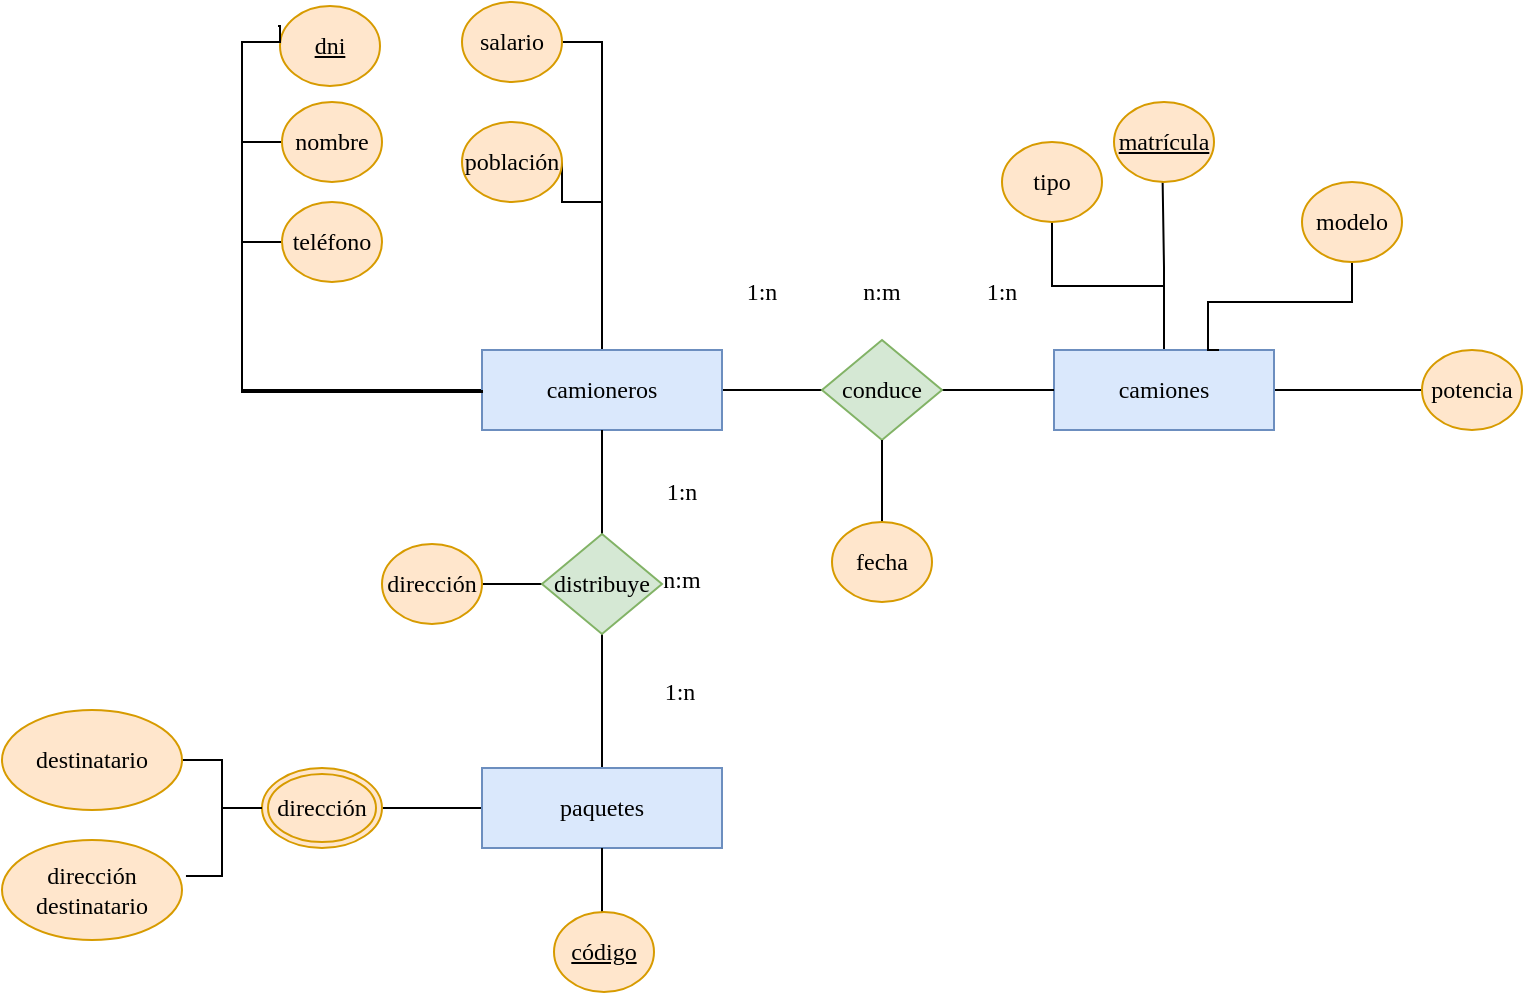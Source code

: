 <mxfile version="22.0.0" type="github">
  <diagram name="Página-1" id="Opim6XYIX0oBZerKUAHw">
    <mxGraphModel dx="1434" dy="795" grid="1" gridSize="10" guides="1" tooltips="1" connect="1" arrows="1" fold="1" page="1" pageScale="1" pageWidth="827" pageHeight="1169" math="0" shadow="0">
      <root>
        <mxCell id="0" />
        <mxCell id="1" parent="0" />
        <mxCell id="idapqEIqcYfDkeXLEMip-49" style="edgeStyle=orthogonalEdgeStyle;rounded=0;orthogonalLoop=1;jettySize=auto;html=1;exitX=0.5;exitY=0;exitDx=0;exitDy=0;endArrow=none;endFill=0;" edge="1" parent="1" source="idapqEIqcYfDkeXLEMip-1" target="idapqEIqcYfDkeXLEMip-21">
          <mxGeometry relative="1" as="geometry" />
        </mxCell>
        <mxCell id="idapqEIqcYfDkeXLEMip-51" style="edgeStyle=orthogonalEdgeStyle;rounded=0;orthogonalLoop=1;jettySize=auto;html=1;entryX=0;entryY=1;entryDx=0;entryDy=0;endArrow=none;endFill=0;" edge="1" parent="1" source="idapqEIqcYfDkeXLEMip-1">
          <mxGeometry relative="1" as="geometry">
            <mxPoint x="670.322" y="220.142" as="targetPoint" />
          </mxGeometry>
        </mxCell>
        <mxCell id="idapqEIqcYfDkeXLEMip-53" style="edgeStyle=orthogonalEdgeStyle;rounded=0;orthogonalLoop=1;jettySize=auto;html=1;entryX=0;entryY=0.5;entryDx=0;entryDy=0;endArrow=none;endFill=0;" edge="1" parent="1" source="idapqEIqcYfDkeXLEMip-1" target="idapqEIqcYfDkeXLEMip-18">
          <mxGeometry relative="1" as="geometry" />
        </mxCell>
        <mxCell id="idapqEIqcYfDkeXLEMip-1" value="&lt;font face=&quot;Times New Roman&quot;&gt;camiones&lt;/font&gt;" style="whiteSpace=wrap;html=1;align=center;fillColor=#dae8fc;strokeColor=#6c8ebf;" vertex="1" parent="1">
          <mxGeometry x="616" y="304" width="110" height="40" as="geometry" />
        </mxCell>
        <mxCell id="idapqEIqcYfDkeXLEMip-34" style="edgeStyle=orthogonalEdgeStyle;rounded=0;orthogonalLoop=1;jettySize=auto;html=1;endArrow=none;endFill=0;" edge="1" parent="1" source="idapqEIqcYfDkeXLEMip-2" target="idapqEIqcYfDkeXLEMip-4">
          <mxGeometry relative="1" as="geometry" />
        </mxCell>
        <mxCell id="idapqEIqcYfDkeXLEMip-62" style="edgeStyle=orthogonalEdgeStyle;rounded=0;orthogonalLoop=1;jettySize=auto;html=1;exitX=0;exitY=0.5;exitDx=0;exitDy=0;entryX=1;entryY=0.5;entryDx=0;entryDy=0;endArrow=none;endFill=0;" edge="1" parent="1" source="idapqEIqcYfDkeXLEMip-2" target="idapqEIqcYfDkeXLEMip-6">
          <mxGeometry relative="1" as="geometry" />
        </mxCell>
        <mxCell id="idapqEIqcYfDkeXLEMip-2" value="&lt;font face=&quot;Times New Roman&quot;&gt;paquetes&lt;/font&gt;" style="whiteSpace=wrap;html=1;align=center;fillColor=#dae8fc;strokeColor=#6c8ebf;" vertex="1" parent="1">
          <mxGeometry x="330" y="513" width="120" height="40" as="geometry" />
        </mxCell>
        <mxCell id="idapqEIqcYfDkeXLEMip-39" style="edgeStyle=orthogonalEdgeStyle;rounded=0;orthogonalLoop=1;jettySize=auto;html=1;exitX=0.5;exitY=0;exitDx=0;exitDy=0;entryX=1;entryY=0.5;entryDx=0;entryDy=0;endArrow=none;endFill=0;" edge="1" parent="1" source="idapqEIqcYfDkeXLEMip-3" target="idapqEIqcYfDkeXLEMip-11">
          <mxGeometry relative="1" as="geometry" />
        </mxCell>
        <mxCell id="idapqEIqcYfDkeXLEMip-40" style="edgeStyle=orthogonalEdgeStyle;rounded=0;orthogonalLoop=1;jettySize=auto;html=1;exitX=0.5;exitY=0;exitDx=0;exitDy=0;entryX=1;entryY=0.5;entryDx=0;entryDy=0;endArrow=none;endFill=0;" edge="1" parent="1" source="idapqEIqcYfDkeXLEMip-3" target="idapqEIqcYfDkeXLEMip-12">
          <mxGeometry relative="1" as="geometry">
            <Array as="points">
              <mxPoint x="390" y="230" />
              <mxPoint x="370" y="230" />
            </Array>
          </mxGeometry>
        </mxCell>
        <mxCell id="idapqEIqcYfDkeXLEMip-41" style="edgeStyle=orthogonalEdgeStyle;rounded=0;orthogonalLoop=1;jettySize=auto;html=1;entryX=0.5;entryY=1;entryDx=0;entryDy=0;exitX=0;exitY=0.5;exitDx=0;exitDy=0;" edge="1" parent="1" source="idapqEIqcYfDkeXLEMip-3" target="idapqEIqcYfDkeXLEMip-9">
          <mxGeometry relative="1" as="geometry">
            <mxPoint x="260" y="330" as="sourcePoint" />
            <Array as="points">
              <mxPoint x="210" y="325" />
              <mxPoint x="210" y="250" />
              <mxPoint x="255" y="250" />
            </Array>
          </mxGeometry>
        </mxCell>
        <mxCell id="idapqEIqcYfDkeXLEMip-43" style="edgeStyle=orthogonalEdgeStyle;rounded=0;orthogonalLoop=1;jettySize=auto;html=1;exitX=0;exitY=0.5;exitDx=0;exitDy=0;entryX=0;entryY=0.5;entryDx=0;entryDy=0;endArrow=none;endFill=0;" edge="1" parent="1" source="idapqEIqcYfDkeXLEMip-3" target="idapqEIqcYfDkeXLEMip-8">
          <mxGeometry relative="1" as="geometry" />
        </mxCell>
        <mxCell id="idapqEIqcYfDkeXLEMip-54" style="edgeStyle=orthogonalEdgeStyle;rounded=0;orthogonalLoop=1;jettySize=auto;html=1;endArrow=none;endFill=0;" edge="1" parent="1" source="idapqEIqcYfDkeXLEMip-3" target="idapqEIqcYfDkeXLEMip-5">
          <mxGeometry relative="1" as="geometry" />
        </mxCell>
        <mxCell id="idapqEIqcYfDkeXLEMip-3" value="&lt;font face=&quot;Times New Roman&quot;&gt;camioneros&lt;/font&gt;" style="whiteSpace=wrap;html=1;align=center;fillColor=#dae8fc;strokeColor=#6c8ebf;" vertex="1" parent="1">
          <mxGeometry x="330" y="304" width="120" height="40" as="geometry" />
        </mxCell>
        <mxCell id="idapqEIqcYfDkeXLEMip-35" style="edgeStyle=orthogonalEdgeStyle;rounded=0;orthogonalLoop=1;jettySize=auto;html=1;exitX=0;exitY=0.5;exitDx=0;exitDy=0;endArrow=none;endFill=0;" edge="1" parent="1" source="idapqEIqcYfDkeXLEMip-4" target="idapqEIqcYfDkeXLEMip-16">
          <mxGeometry relative="1" as="geometry" />
        </mxCell>
        <mxCell id="idapqEIqcYfDkeXLEMip-36" style="edgeStyle=orthogonalEdgeStyle;rounded=0;orthogonalLoop=1;jettySize=auto;html=1;endArrow=none;endFill=0;" edge="1" parent="1" source="idapqEIqcYfDkeXLEMip-4" target="idapqEIqcYfDkeXLEMip-3">
          <mxGeometry relative="1" as="geometry" />
        </mxCell>
        <mxCell id="idapqEIqcYfDkeXLEMip-4" value="&lt;font face=&quot;Times New Roman&quot;&gt;distribuye&lt;/font&gt;" style="shape=rhombus;perimeter=rhombusPerimeter;whiteSpace=wrap;html=1;align=center;fillColor=#d5e8d4;strokeColor=#82b366;" vertex="1" parent="1">
          <mxGeometry x="360" y="396" width="60" height="50" as="geometry" />
        </mxCell>
        <mxCell id="idapqEIqcYfDkeXLEMip-56" style="edgeStyle=orthogonalEdgeStyle;rounded=0;orthogonalLoop=1;jettySize=auto;html=1;exitX=1;exitY=0.5;exitDx=0;exitDy=0;entryX=0;entryY=0.5;entryDx=0;entryDy=0;endArrow=none;endFill=0;" edge="1" parent="1" source="idapqEIqcYfDkeXLEMip-5" target="idapqEIqcYfDkeXLEMip-1">
          <mxGeometry relative="1" as="geometry" />
        </mxCell>
        <mxCell id="idapqEIqcYfDkeXLEMip-5" value="&lt;font face=&quot;Times New Roman&quot;&gt;conduce&lt;/font&gt;" style="shape=rhombus;perimeter=rhombusPerimeter;whiteSpace=wrap;html=1;align=center;fillColor=#d5e8d4;strokeColor=#82b366;" vertex="1" parent="1">
          <mxGeometry x="500" y="299" width="60" height="50" as="geometry" />
        </mxCell>
        <mxCell id="idapqEIqcYfDkeXLEMip-31" style="edgeStyle=orthogonalEdgeStyle;rounded=0;orthogonalLoop=1;jettySize=auto;html=1;endArrow=none;endFill=0;" edge="1" parent="1" source="idapqEIqcYfDkeXLEMip-6" target="idapqEIqcYfDkeXLEMip-14">
          <mxGeometry relative="1" as="geometry" />
        </mxCell>
        <mxCell id="idapqEIqcYfDkeXLEMip-6" value="&lt;font face=&quot;Times New Roman&quot;&gt;dirección&lt;/font&gt;" style="ellipse;shape=doubleEllipse;margin=3;whiteSpace=wrap;html=1;align=center;fillColor=#ffe6cc;strokeColor=#d79b00;" vertex="1" parent="1">
          <mxGeometry x="220" y="513" width="60" height="40" as="geometry" />
        </mxCell>
        <mxCell id="idapqEIqcYfDkeXLEMip-7" value="&lt;u&gt;&lt;font face=&quot;Times New Roman&quot;&gt;dni&lt;/font&gt;&lt;/u&gt;" style="ellipse;whiteSpace=wrap;html=1;align=center;fillColor=#ffe6cc;strokeColor=#d79b00;" vertex="1" parent="1">
          <mxGeometry x="229" y="132" width="50" height="40" as="geometry" />
        </mxCell>
        <mxCell id="idapqEIqcYfDkeXLEMip-8" value="&lt;font face=&quot;Times New Roman&quot;&gt;nombre&lt;/font&gt;" style="ellipse;whiteSpace=wrap;html=1;align=center;fillColor=#ffe6cc;strokeColor=#d79b00;" vertex="1" parent="1">
          <mxGeometry x="230" y="180" width="50" height="40" as="geometry" />
        </mxCell>
        <mxCell id="idapqEIqcYfDkeXLEMip-9" value="&lt;font face=&quot;Times New Roman&quot;&gt;teléfono&lt;/font&gt;" style="ellipse;whiteSpace=wrap;html=1;align=center;fillColor=#ffe6cc;strokeColor=#d79b00;" vertex="1" parent="1">
          <mxGeometry x="230" y="230" width="50" height="40" as="geometry" />
        </mxCell>
        <mxCell id="idapqEIqcYfDkeXLEMip-11" value="&lt;font face=&quot;Times New Roman&quot;&gt;salario&lt;/font&gt;" style="ellipse;whiteSpace=wrap;html=1;align=center;fillColor=#ffe6cc;strokeColor=#d79b00;" vertex="1" parent="1">
          <mxGeometry x="320" y="130" width="50" height="40" as="geometry" />
        </mxCell>
        <mxCell id="idapqEIqcYfDkeXLEMip-12" value="&lt;font face=&quot;Times New Roman&quot;&gt;población&lt;/font&gt;" style="ellipse;whiteSpace=wrap;html=1;align=center;fillColor=#ffe6cc;strokeColor=#d79b00;" vertex="1" parent="1">
          <mxGeometry x="320" y="190" width="50" height="40" as="geometry" />
        </mxCell>
        <mxCell id="idapqEIqcYfDkeXLEMip-14" value="&lt;font face=&quot;Times New Roman&quot;&gt;destinatario&lt;/font&gt;" style="ellipse;whiteSpace=wrap;html=1;align=center;fillColor=#ffe6cc;strokeColor=#d79b00;" vertex="1" parent="1">
          <mxGeometry x="90" y="484" width="90" height="50" as="geometry" />
        </mxCell>
        <mxCell id="idapqEIqcYfDkeXLEMip-16" value="&lt;font face=&quot;Times New Roman&quot;&gt;dirección&lt;/font&gt;" style="ellipse;whiteSpace=wrap;html=1;align=center;fillColor=#ffe6cc;strokeColor=#d79b00;" vertex="1" parent="1">
          <mxGeometry x="280" y="401" width="50" height="40" as="geometry" />
        </mxCell>
        <mxCell id="idapqEIqcYfDkeXLEMip-17" value="&lt;font face=&quot;Times New Roman&quot;&gt;dirección destinatario&lt;br&gt;&lt;/font&gt;" style="ellipse;whiteSpace=wrap;html=1;align=center;fillColor=#ffe6cc;strokeColor=#d79b00;" vertex="1" parent="1">
          <mxGeometry x="90" y="549" width="90" height="50" as="geometry" />
        </mxCell>
        <mxCell id="idapqEIqcYfDkeXLEMip-18" value="&lt;font face=&quot;Times New Roman&quot;&gt;potencia&lt;/font&gt;" style="ellipse;whiteSpace=wrap;html=1;align=center;fillColor=#ffe6cc;strokeColor=#d79b00;" vertex="1" parent="1">
          <mxGeometry x="800" y="304" width="50" height="40" as="geometry" />
        </mxCell>
        <mxCell id="idapqEIqcYfDkeXLEMip-48" style="edgeStyle=orthogonalEdgeStyle;rounded=0;orthogonalLoop=1;jettySize=auto;html=1;entryX=0.75;entryY=0;entryDx=0;entryDy=0;endArrow=none;endFill=0;" edge="1" parent="1" source="idapqEIqcYfDkeXLEMip-19" target="idapqEIqcYfDkeXLEMip-1">
          <mxGeometry relative="1" as="geometry">
            <Array as="points">
              <mxPoint x="765" y="280" />
              <mxPoint x="693" y="280" />
            </Array>
          </mxGeometry>
        </mxCell>
        <mxCell id="idapqEIqcYfDkeXLEMip-19" value="&lt;font face=&quot;Times New Roman&quot;&gt;modelo&lt;/font&gt;" style="ellipse;whiteSpace=wrap;html=1;align=center;fillColor=#ffe6cc;strokeColor=#d79b00;" vertex="1" parent="1">
          <mxGeometry x="740" y="220" width="50" height="40" as="geometry" />
        </mxCell>
        <mxCell id="idapqEIqcYfDkeXLEMip-21" value="&lt;font face=&quot;Times New Roman&quot;&gt;tipo&lt;/font&gt;" style="ellipse;whiteSpace=wrap;html=1;align=center;fillColor=#ffe6cc;strokeColor=#d79b00;" vertex="1" parent="1">
          <mxGeometry x="590" y="200" width="50" height="40" as="geometry" />
        </mxCell>
        <mxCell id="idapqEIqcYfDkeXLEMip-23" value="&lt;font face=&quot;Times New Roman&quot;&gt;n:m&lt;/font&gt;" style="text;html=1;strokeColor=none;fillColor=none;align=center;verticalAlign=middle;whiteSpace=wrap;rounded=0;" vertex="1" parent="1">
          <mxGeometry x="400" y="404" width="60" height="30" as="geometry" />
        </mxCell>
        <mxCell id="idapqEIqcYfDkeXLEMip-24" value="&lt;font face=&quot;Times New Roman&quot;&gt;1:n&lt;/font&gt;" style="text;html=1;strokeColor=none;fillColor=none;align=center;verticalAlign=middle;whiteSpace=wrap;rounded=0;" vertex="1" parent="1">
          <mxGeometry x="400" y="360" width="60" height="30" as="geometry" />
        </mxCell>
        <mxCell id="idapqEIqcYfDkeXLEMip-25" value="&lt;font face=&quot;Times New Roman&quot;&gt;1:n&lt;/font&gt;" style="text;html=1;strokeColor=none;fillColor=none;align=center;verticalAlign=middle;whiteSpace=wrap;rounded=0;" vertex="1" parent="1">
          <mxGeometry x="399" y="460" width="60" height="30" as="geometry" />
        </mxCell>
        <mxCell id="idapqEIqcYfDkeXLEMip-26" value="&lt;font face=&quot;Times New Roman&quot;&gt;1:n&lt;/font&gt;" style="text;html=1;strokeColor=none;fillColor=none;align=center;verticalAlign=middle;whiteSpace=wrap;rounded=0;" vertex="1" parent="1">
          <mxGeometry x="440" y="260" width="60" height="30" as="geometry" />
        </mxCell>
        <mxCell id="idapqEIqcYfDkeXLEMip-27" value="&lt;font face=&quot;Times New Roman&quot;&gt;1:n&lt;/font&gt;" style="text;html=1;strokeColor=none;fillColor=none;align=center;verticalAlign=middle;whiteSpace=wrap;rounded=0;" vertex="1" parent="1">
          <mxGeometry x="560" y="260" width="60" height="30" as="geometry" />
        </mxCell>
        <mxCell id="idapqEIqcYfDkeXLEMip-29" value="&lt;font face=&quot;Times New Roman&quot;&gt;n:m&lt;/font&gt;" style="text;html=1;strokeColor=none;fillColor=none;align=center;verticalAlign=middle;whiteSpace=wrap;rounded=0;" vertex="1" parent="1">
          <mxGeometry x="500" y="260" width="60" height="30" as="geometry" />
        </mxCell>
        <mxCell id="idapqEIqcYfDkeXLEMip-32" style="edgeStyle=orthogonalEdgeStyle;rounded=0;orthogonalLoop=1;jettySize=auto;html=1;exitX=0;exitY=0.5;exitDx=0;exitDy=0;entryX=1.022;entryY=0.36;entryDx=0;entryDy=0;entryPerimeter=0;endArrow=none;endFill=0;" edge="1" parent="1" source="idapqEIqcYfDkeXLEMip-6" target="idapqEIqcYfDkeXLEMip-17">
          <mxGeometry relative="1" as="geometry" />
        </mxCell>
        <mxCell id="idapqEIqcYfDkeXLEMip-44" style="edgeStyle=orthogonalEdgeStyle;rounded=0;orthogonalLoop=1;jettySize=auto;html=1;exitX=0;exitY=0.5;exitDx=0;exitDy=0;entryX=-0.02;entryY=0.25;entryDx=0;entryDy=0;entryPerimeter=0;endArrow=none;endFill=0;" edge="1" parent="1" source="idapqEIqcYfDkeXLEMip-3" target="idapqEIqcYfDkeXLEMip-7">
          <mxGeometry relative="1" as="geometry">
            <Array as="points">
              <mxPoint x="210" y="325" />
              <mxPoint x="210" y="150" />
              <mxPoint x="229" y="150" />
            </Array>
          </mxGeometry>
        </mxCell>
        <mxCell id="idapqEIqcYfDkeXLEMip-57" value="&lt;u&gt;&lt;font face=&quot;Times New Roman&quot;&gt;matrícula&lt;/font&gt;&lt;/u&gt;" style="ellipse;whiteSpace=wrap;html=1;align=center;fillColor=#ffe6cc;strokeColor=#d79b00;" vertex="1" parent="1">
          <mxGeometry x="646" y="180" width="50" height="40" as="geometry" />
        </mxCell>
        <mxCell id="idapqEIqcYfDkeXLEMip-60" style="edgeStyle=orthogonalEdgeStyle;rounded=0;orthogonalLoop=1;jettySize=auto;html=1;exitX=0.5;exitY=0;exitDx=0;exitDy=0;entryX=0.5;entryY=1;entryDx=0;entryDy=0;endArrow=none;endFill=0;" edge="1" parent="1" source="idapqEIqcYfDkeXLEMip-59" target="idapqEIqcYfDkeXLEMip-2">
          <mxGeometry relative="1" as="geometry" />
        </mxCell>
        <mxCell id="idapqEIqcYfDkeXLEMip-59" value="&lt;font face=&quot;Times New Roman&quot;&gt;&lt;u&gt;código&lt;/u&gt;&lt;/font&gt;" style="ellipse;whiteSpace=wrap;html=1;align=center;fillColor=#ffe6cc;strokeColor=#d79b00;" vertex="1" parent="1">
          <mxGeometry x="366" y="585" width="50" height="40" as="geometry" />
        </mxCell>
        <mxCell id="idapqEIqcYfDkeXLEMip-64" style="edgeStyle=orthogonalEdgeStyle;rounded=0;orthogonalLoop=1;jettySize=auto;html=1;endArrow=none;endFill=0;" edge="1" parent="1" source="idapqEIqcYfDkeXLEMip-63" target="idapqEIqcYfDkeXLEMip-5">
          <mxGeometry relative="1" as="geometry" />
        </mxCell>
        <mxCell id="idapqEIqcYfDkeXLEMip-63" value="&lt;font face=&quot;Times New Roman&quot;&gt;fecha&lt;/font&gt;" style="ellipse;whiteSpace=wrap;html=1;align=center;fillColor=#ffe6cc;strokeColor=#d79b00;" vertex="1" parent="1">
          <mxGeometry x="505" y="390" width="50" height="40" as="geometry" />
        </mxCell>
      </root>
    </mxGraphModel>
  </diagram>
</mxfile>
